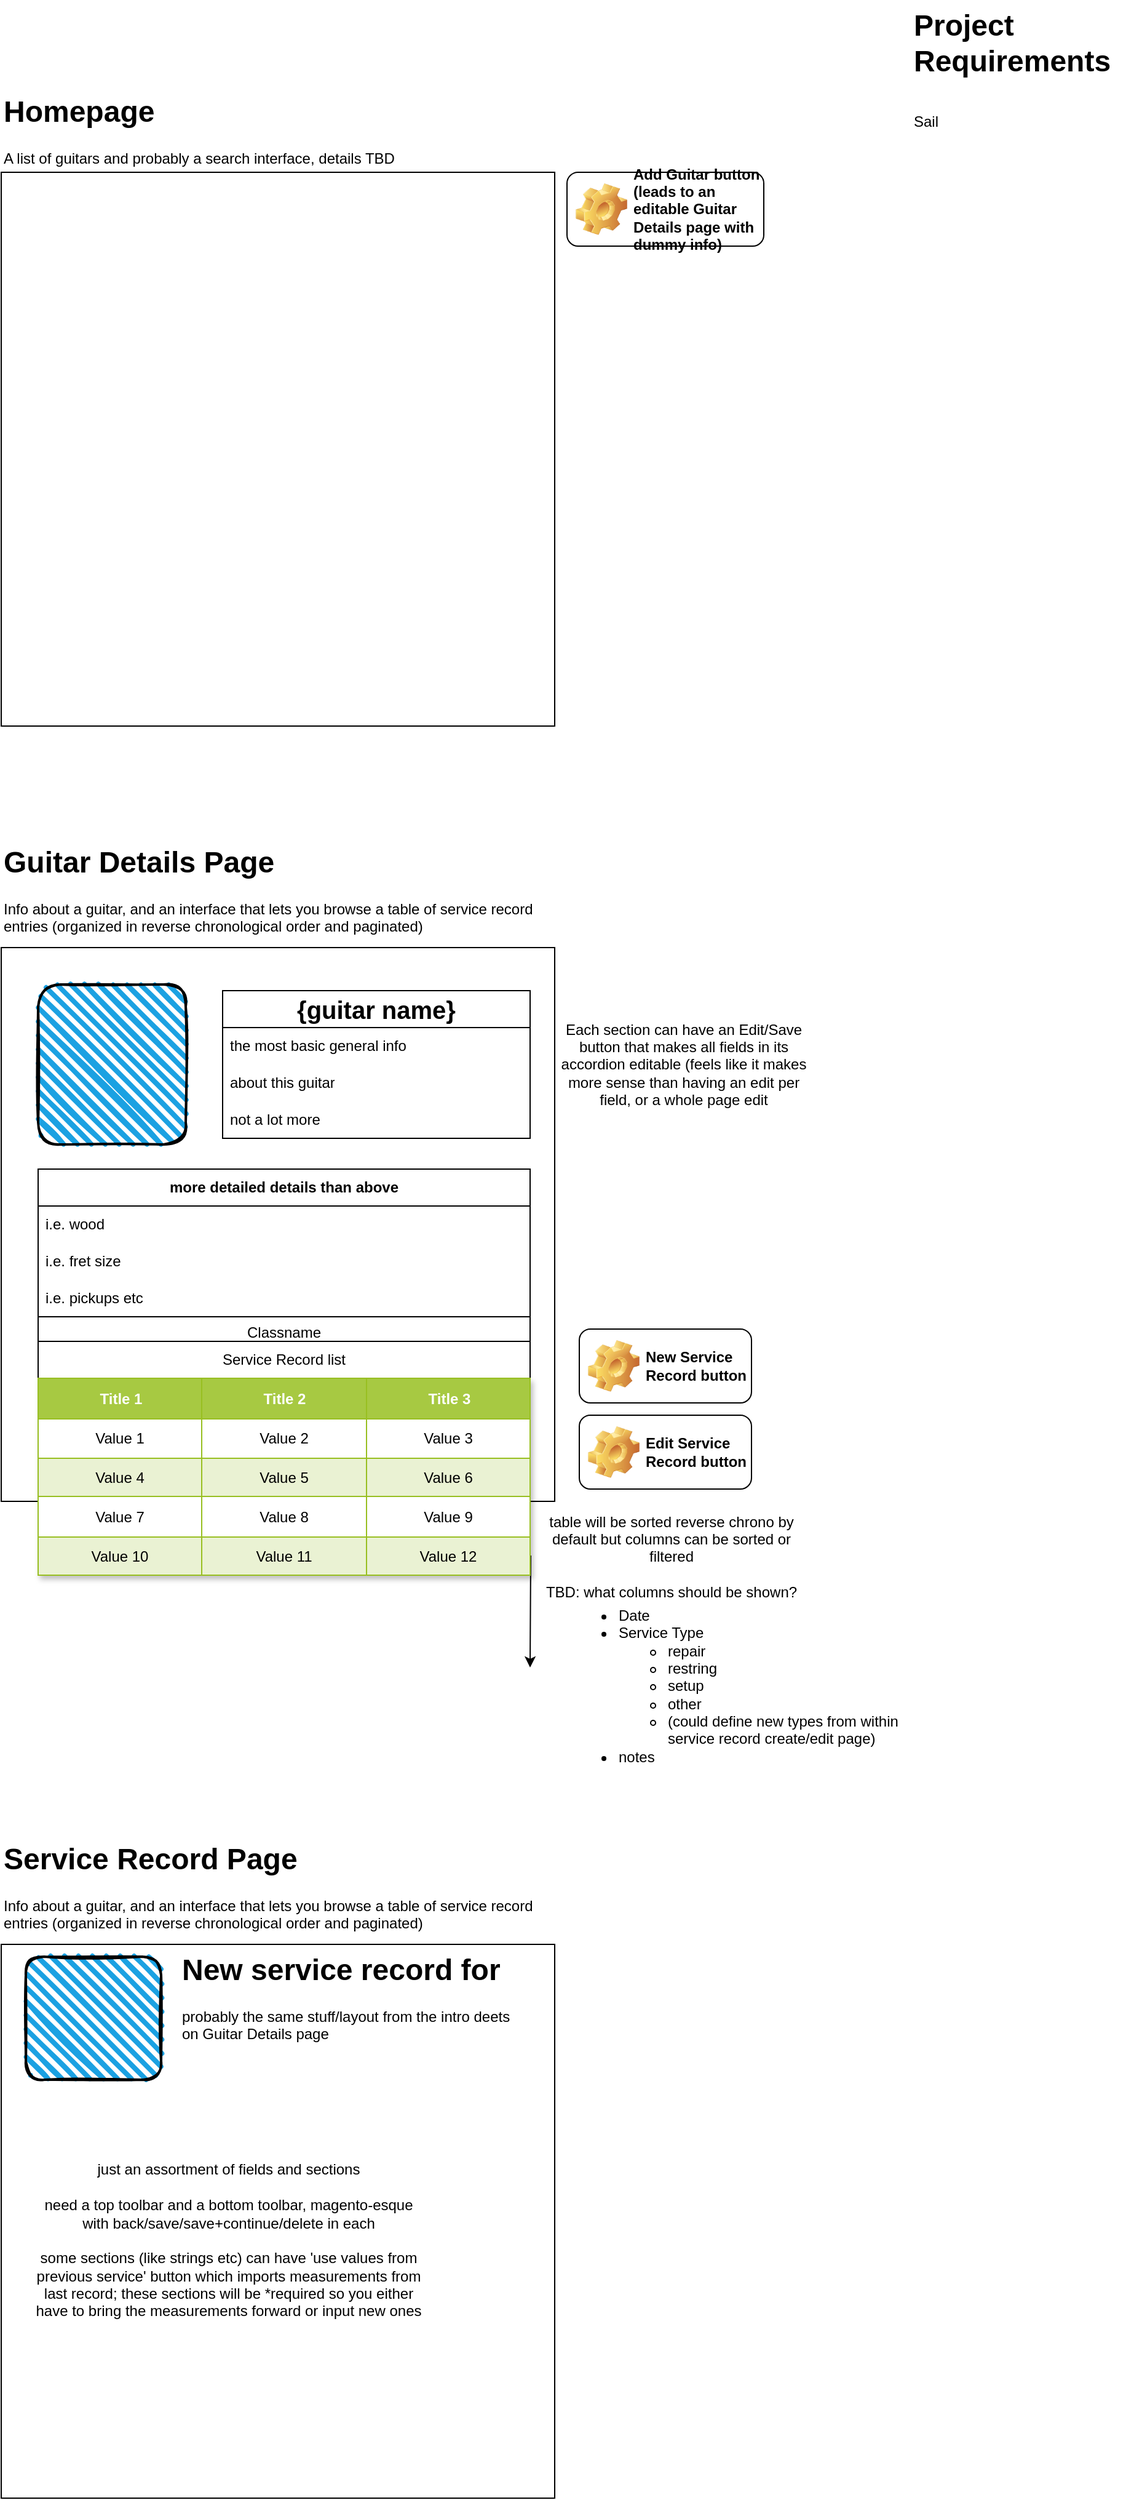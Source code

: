 <mxfile version="24.7.6">
  <diagram name="Page-1" id="5f0bae14-7c28-e335-631c-24af17079c00">
    <mxGraphModel dx="1194" dy="731" grid="1" gridSize="10" guides="1" tooltips="1" connect="1" arrows="1" fold="1" page="1" pageScale="1" pageWidth="1100" pageHeight="850" background="none" math="0" shadow="0">
      <root>
        <mxCell id="0" />
        <mxCell id="1" parent="0" />
        <mxCell id="gQ4Etl3tVQtRYQXz0Avo-1" value="" style="whiteSpace=wrap;html=1;aspect=fixed;" vertex="1" parent="1">
          <mxGeometry x="110" y="160" width="450" height="450" as="geometry" />
        </mxCell>
        <mxCell id="gQ4Etl3tVQtRYQXz0Avo-4" value="&lt;h1 style=&quot;margin-top: 0px;&quot;&gt;Homepage&lt;/h1&gt;&lt;p&gt;A list of guitars and probably a search interface, details TBD&lt;/p&gt;" style="text;html=1;whiteSpace=wrap;overflow=hidden;rounded=0;" vertex="1" parent="1">
          <mxGeometry x="110" y="90" width="450" height="120" as="geometry" />
        </mxCell>
        <mxCell id="gQ4Etl3tVQtRYQXz0Avo-5" value="" style="whiteSpace=wrap;html=1;aspect=fixed;" vertex="1" parent="1">
          <mxGeometry x="110" y="790" width="450" height="450" as="geometry" />
        </mxCell>
        <mxCell id="gQ4Etl3tVQtRYQXz0Avo-6" value="&lt;h1 style=&quot;margin-top: 0px;&quot;&gt;Guitar Details Page&lt;/h1&gt;&lt;p&gt;Info about a guitar, and an interface that lets you browse a table of service record entries (organized in reverse chronological order and paginated)&lt;/p&gt;" style="text;html=1;whiteSpace=wrap;overflow=hidden;rounded=0;" vertex="1" parent="1">
          <mxGeometry x="110" y="700" width="450" height="90" as="geometry" />
        </mxCell>
        <mxCell id="gQ4Etl3tVQtRYQXz0Avo-7" value="" style="rounded=1;whiteSpace=wrap;html=1;strokeWidth=2;fillWeight=4;hachureGap=8;hachureAngle=45;fillColor=#1ba1e2;sketch=1;" vertex="1" parent="1">
          <mxGeometry x="140" y="820" width="120" height="130" as="geometry" />
        </mxCell>
        <mxCell id="gQ4Etl3tVQtRYQXz0Avo-8" value="&lt;b&gt;&lt;font style=&quot;font-size: 20px;&quot;&gt;{guitar name}&lt;/font&gt;&lt;/b&gt;" style="swimlane;fontStyle=0;childLayout=stackLayout;horizontal=1;startSize=30;horizontalStack=0;resizeParent=1;resizeParentMax=0;resizeLast=0;collapsible=1;marginBottom=0;whiteSpace=wrap;html=1;" vertex="1" parent="1">
          <mxGeometry x="290" y="825" width="250" height="120" as="geometry" />
        </mxCell>
        <mxCell id="gQ4Etl3tVQtRYQXz0Avo-9" value="the most basic general info" style="text;strokeColor=none;fillColor=none;align=left;verticalAlign=middle;spacingLeft=4;spacingRight=4;overflow=hidden;points=[[0,0.5],[1,0.5]];portConstraint=eastwest;rotatable=0;whiteSpace=wrap;html=1;" vertex="1" parent="gQ4Etl3tVQtRYQXz0Avo-8">
          <mxGeometry y="30" width="250" height="30" as="geometry" />
        </mxCell>
        <mxCell id="gQ4Etl3tVQtRYQXz0Avo-10" value="about this guitar" style="text;strokeColor=none;fillColor=none;align=left;verticalAlign=middle;spacingLeft=4;spacingRight=4;overflow=hidden;points=[[0,0.5],[1,0.5]];portConstraint=eastwest;rotatable=0;whiteSpace=wrap;html=1;" vertex="1" parent="gQ4Etl3tVQtRYQXz0Avo-8">
          <mxGeometry y="60" width="250" height="30" as="geometry" />
        </mxCell>
        <mxCell id="gQ4Etl3tVQtRYQXz0Avo-11" value="not a lot more" style="text;strokeColor=none;fillColor=none;align=left;verticalAlign=middle;spacingLeft=4;spacingRight=4;overflow=hidden;points=[[0,0.5],[1,0.5]];portConstraint=eastwest;rotatable=0;whiteSpace=wrap;html=1;" vertex="1" parent="gQ4Etl3tVQtRYQXz0Avo-8">
          <mxGeometry y="90" width="250" height="30" as="geometry" />
        </mxCell>
        <mxCell id="gQ4Etl3tVQtRYQXz0Avo-20" value="" style="edgeStyle=orthogonalEdgeStyle;rounded=0;orthogonalLoop=1;jettySize=auto;html=1;" edge="1" parent="1" source="gQ4Etl3tVQtRYQXz0Avo-12">
          <mxGeometry relative="1" as="geometry">
            <mxPoint x="540" y="1375" as="targetPoint" />
          </mxGeometry>
        </mxCell>
        <mxCell id="gQ4Etl3tVQtRYQXz0Avo-12" value="&lt;b&gt;more detailed details than above&lt;/b&gt;" style="swimlane;fontStyle=0;childLayout=stackLayout;horizontal=1;startSize=30;horizontalStack=0;resizeParent=1;resizeParentMax=0;resizeLast=0;collapsible=1;marginBottom=0;whiteSpace=wrap;html=1;" vertex="1" parent="1">
          <mxGeometry x="140" y="970" width="400" height="224" as="geometry" />
        </mxCell>
        <mxCell id="gQ4Etl3tVQtRYQXz0Avo-13" value="i.e. wood&amp;nbsp;" style="text;strokeColor=none;fillColor=none;align=left;verticalAlign=middle;spacingLeft=4;spacingRight=4;overflow=hidden;points=[[0,0.5],[1,0.5]];portConstraint=eastwest;rotatable=0;whiteSpace=wrap;html=1;" vertex="1" parent="gQ4Etl3tVQtRYQXz0Avo-12">
          <mxGeometry y="30" width="400" height="30" as="geometry" />
        </mxCell>
        <mxCell id="gQ4Etl3tVQtRYQXz0Avo-14" value="i.e. fret size" style="text;strokeColor=none;fillColor=none;align=left;verticalAlign=middle;spacingLeft=4;spacingRight=4;overflow=hidden;points=[[0,0.5],[1,0.5]];portConstraint=eastwest;rotatable=0;whiteSpace=wrap;html=1;" vertex="1" parent="gQ4Etl3tVQtRYQXz0Avo-12">
          <mxGeometry y="60" width="400" height="30" as="geometry" />
        </mxCell>
        <mxCell id="gQ4Etl3tVQtRYQXz0Avo-15" value="i.e. pickups etc" style="text;strokeColor=none;fillColor=none;align=left;verticalAlign=middle;spacingLeft=4;spacingRight=4;overflow=hidden;points=[[0,0.5],[1,0.5]];portConstraint=eastwest;rotatable=0;whiteSpace=wrap;html=1;" vertex="1" parent="gQ4Etl3tVQtRYQXz0Avo-12">
          <mxGeometry y="90" width="400" height="30" as="geometry" />
        </mxCell>
        <mxCell id="gQ4Etl3tVQtRYQXz0Avo-52" value="Classname" style="swimlane;fontStyle=0;childLayout=stackLayout;horizontal=1;startSize=26;fillColor=none;horizontalStack=0;resizeParent=1;resizeParentMax=0;resizeLast=0;collapsible=1;marginBottom=0;whiteSpace=wrap;html=1;" vertex="1" parent="gQ4Etl3tVQtRYQXz0Avo-12">
          <mxGeometry y="120" width="400" height="104" as="geometry" />
        </mxCell>
        <mxCell id="gQ4Etl3tVQtRYQXz0Avo-53" value="+ field: type" style="text;strokeColor=none;fillColor=none;align=left;verticalAlign=top;spacingLeft=4;spacingRight=4;overflow=hidden;rotatable=0;points=[[0,0.5],[1,0.5]];portConstraint=eastwest;whiteSpace=wrap;html=1;" vertex="1" parent="gQ4Etl3tVQtRYQXz0Avo-52">
          <mxGeometry y="26" width="400" height="26" as="geometry" />
        </mxCell>
        <mxCell id="gQ4Etl3tVQtRYQXz0Avo-54" value="+ field: type" style="text;strokeColor=none;fillColor=none;align=left;verticalAlign=top;spacingLeft=4;spacingRight=4;overflow=hidden;rotatable=0;points=[[0,0.5],[1,0.5]];portConstraint=eastwest;whiteSpace=wrap;html=1;" vertex="1" parent="gQ4Etl3tVQtRYQXz0Avo-52">
          <mxGeometry y="52" width="400" height="26" as="geometry" />
        </mxCell>
        <mxCell id="gQ4Etl3tVQtRYQXz0Avo-55" value="+ field: type" style="text;strokeColor=none;fillColor=none;align=left;verticalAlign=top;spacingLeft=4;spacingRight=4;overflow=hidden;rotatable=0;points=[[0,0.5],[1,0.5]];portConstraint=eastwest;whiteSpace=wrap;html=1;" vertex="1" parent="gQ4Etl3tVQtRYQXz0Avo-52">
          <mxGeometry y="78" width="400" height="26" as="geometry" />
        </mxCell>
        <mxCell id="gQ4Etl3tVQtRYQXz0Avo-16" value="Service Record list" style="swimlane;fontStyle=0;childLayout=stackLayout;horizontal=1;startSize=30;horizontalStack=0;resizeParent=1;resizeParentMax=0;resizeLast=0;collapsible=1;marginBottom=0;whiteSpace=wrap;html=1;" vertex="1" parent="1">
          <mxGeometry x="140" y="1110" width="400" height="190" as="geometry" />
        </mxCell>
        <mxCell id="gQ4Etl3tVQtRYQXz0Avo-21" value="Assets" style="childLayout=tableLayout;recursiveResize=0;strokeColor=#98bf21;fillColor=#A7C942;shadow=1;" vertex="1" parent="gQ4Etl3tVQtRYQXz0Avo-16">
          <mxGeometry y="30" width="400" height="160" as="geometry" />
        </mxCell>
        <mxCell id="gQ4Etl3tVQtRYQXz0Avo-22" style="shape=tableRow;horizontal=0;startSize=0;swimlaneHead=0;swimlaneBody=0;top=0;left=0;bottom=0;right=0;dropTarget=0;collapsible=0;recursiveResize=0;expand=0;fontStyle=0;strokeColor=inherit;fillColor=#ffffff;" vertex="1" parent="gQ4Etl3tVQtRYQXz0Avo-21">
          <mxGeometry width="400" height="33" as="geometry" />
        </mxCell>
        <mxCell id="gQ4Etl3tVQtRYQXz0Avo-23" value="Title 1" style="connectable=0;recursiveResize=0;strokeColor=inherit;fillColor=#A7C942;align=center;fontStyle=1;fontColor=#FFFFFF;html=1;" vertex="1" parent="gQ4Etl3tVQtRYQXz0Avo-22">
          <mxGeometry width="133" height="33" as="geometry">
            <mxRectangle width="133" height="33" as="alternateBounds" />
          </mxGeometry>
        </mxCell>
        <mxCell id="gQ4Etl3tVQtRYQXz0Avo-24" value="Title 2" style="connectable=0;recursiveResize=0;strokeColor=inherit;fillColor=#A7C942;align=center;fontStyle=1;fontColor=#FFFFFF;html=1;" vertex="1" parent="gQ4Etl3tVQtRYQXz0Avo-22">
          <mxGeometry x="133" width="134" height="33" as="geometry">
            <mxRectangle width="134" height="33" as="alternateBounds" />
          </mxGeometry>
        </mxCell>
        <mxCell id="gQ4Etl3tVQtRYQXz0Avo-25" value="Title 3" style="connectable=0;recursiveResize=0;strokeColor=inherit;fillColor=#A7C942;align=center;fontStyle=1;fontColor=#FFFFFF;html=1;" vertex="1" parent="gQ4Etl3tVQtRYQXz0Avo-22">
          <mxGeometry x="267" width="133" height="33" as="geometry">
            <mxRectangle width="133" height="33" as="alternateBounds" />
          </mxGeometry>
        </mxCell>
        <mxCell id="gQ4Etl3tVQtRYQXz0Avo-26" value="" style="shape=tableRow;horizontal=0;startSize=0;swimlaneHead=0;swimlaneBody=0;top=0;left=0;bottom=0;right=0;dropTarget=0;collapsible=0;recursiveResize=0;expand=0;fontStyle=0;strokeColor=inherit;fillColor=#ffffff;" vertex="1" parent="gQ4Etl3tVQtRYQXz0Avo-21">
          <mxGeometry y="33" width="400" height="32" as="geometry" />
        </mxCell>
        <mxCell id="gQ4Etl3tVQtRYQXz0Avo-27" value="Value 1" style="connectable=0;recursiveResize=0;strokeColor=inherit;fillColor=inherit;align=center;whiteSpace=wrap;html=1;" vertex="1" parent="gQ4Etl3tVQtRYQXz0Avo-26">
          <mxGeometry width="133" height="32" as="geometry">
            <mxRectangle width="133" height="32" as="alternateBounds" />
          </mxGeometry>
        </mxCell>
        <mxCell id="gQ4Etl3tVQtRYQXz0Avo-28" value="Value 2" style="connectable=0;recursiveResize=0;strokeColor=inherit;fillColor=inherit;align=center;whiteSpace=wrap;html=1;" vertex="1" parent="gQ4Etl3tVQtRYQXz0Avo-26">
          <mxGeometry x="133" width="134" height="32" as="geometry">
            <mxRectangle width="134" height="32" as="alternateBounds" />
          </mxGeometry>
        </mxCell>
        <mxCell id="gQ4Etl3tVQtRYQXz0Avo-29" value="Value 3" style="connectable=0;recursiveResize=0;strokeColor=inherit;fillColor=inherit;align=center;whiteSpace=wrap;html=1;" vertex="1" parent="gQ4Etl3tVQtRYQXz0Avo-26">
          <mxGeometry x="267" width="133" height="32" as="geometry">
            <mxRectangle width="133" height="32" as="alternateBounds" />
          </mxGeometry>
        </mxCell>
        <mxCell id="gQ4Etl3tVQtRYQXz0Avo-30" value="" style="shape=tableRow;horizontal=0;startSize=0;swimlaneHead=0;swimlaneBody=0;top=0;left=0;bottom=0;right=0;dropTarget=0;collapsible=0;recursiveResize=0;expand=0;fontStyle=1;strokeColor=inherit;fillColor=#EAF2D3;" vertex="1" parent="gQ4Etl3tVQtRYQXz0Avo-21">
          <mxGeometry y="65" width="400" height="31" as="geometry" />
        </mxCell>
        <mxCell id="gQ4Etl3tVQtRYQXz0Avo-31" value="Value 4" style="connectable=0;recursiveResize=0;strokeColor=inherit;fillColor=inherit;whiteSpace=wrap;html=1;" vertex="1" parent="gQ4Etl3tVQtRYQXz0Avo-30">
          <mxGeometry width="133" height="31" as="geometry">
            <mxRectangle width="133" height="31" as="alternateBounds" />
          </mxGeometry>
        </mxCell>
        <mxCell id="gQ4Etl3tVQtRYQXz0Avo-32" value="Value 5" style="connectable=0;recursiveResize=0;strokeColor=inherit;fillColor=inherit;whiteSpace=wrap;html=1;" vertex="1" parent="gQ4Etl3tVQtRYQXz0Avo-30">
          <mxGeometry x="133" width="134" height="31" as="geometry">
            <mxRectangle width="134" height="31" as="alternateBounds" />
          </mxGeometry>
        </mxCell>
        <mxCell id="gQ4Etl3tVQtRYQXz0Avo-33" value="Value 6" style="connectable=0;recursiveResize=0;strokeColor=inherit;fillColor=inherit;whiteSpace=wrap;html=1;" vertex="1" parent="gQ4Etl3tVQtRYQXz0Avo-30">
          <mxGeometry x="267" width="133" height="31" as="geometry">
            <mxRectangle width="133" height="31" as="alternateBounds" />
          </mxGeometry>
        </mxCell>
        <mxCell id="gQ4Etl3tVQtRYQXz0Avo-34" value="" style="shape=tableRow;horizontal=0;startSize=0;swimlaneHead=0;swimlaneBody=0;top=0;left=0;bottom=0;right=0;dropTarget=0;collapsible=0;recursiveResize=0;expand=0;fontStyle=0;strokeColor=inherit;fillColor=#ffffff;" vertex="1" parent="gQ4Etl3tVQtRYQXz0Avo-21">
          <mxGeometry y="96" width="400" height="33" as="geometry" />
        </mxCell>
        <mxCell id="gQ4Etl3tVQtRYQXz0Avo-35" value="Value 7" style="connectable=0;recursiveResize=0;strokeColor=inherit;fillColor=inherit;fontStyle=0;align=center;whiteSpace=wrap;html=1;" vertex="1" parent="gQ4Etl3tVQtRYQXz0Avo-34">
          <mxGeometry width="133" height="33" as="geometry">
            <mxRectangle width="133" height="33" as="alternateBounds" />
          </mxGeometry>
        </mxCell>
        <mxCell id="gQ4Etl3tVQtRYQXz0Avo-36" value="Value 8" style="connectable=0;recursiveResize=0;strokeColor=inherit;fillColor=inherit;fontStyle=0;align=center;whiteSpace=wrap;html=1;" vertex="1" parent="gQ4Etl3tVQtRYQXz0Avo-34">
          <mxGeometry x="133" width="134" height="33" as="geometry">
            <mxRectangle width="134" height="33" as="alternateBounds" />
          </mxGeometry>
        </mxCell>
        <mxCell id="gQ4Etl3tVQtRYQXz0Avo-37" value="Value 9" style="connectable=0;recursiveResize=0;strokeColor=inherit;fillColor=inherit;fontStyle=0;align=center;whiteSpace=wrap;html=1;" vertex="1" parent="gQ4Etl3tVQtRYQXz0Avo-34">
          <mxGeometry x="267" width="133" height="33" as="geometry">
            <mxRectangle width="133" height="33" as="alternateBounds" />
          </mxGeometry>
        </mxCell>
        <mxCell id="gQ4Etl3tVQtRYQXz0Avo-38" value="" style="shape=tableRow;horizontal=0;startSize=0;swimlaneHead=0;swimlaneBody=0;top=0;left=0;bottom=0;right=0;dropTarget=0;collapsible=0;recursiveResize=0;expand=0;fontStyle=1;strokeColor=inherit;fillColor=#EAF2D3;" vertex="1" parent="gQ4Etl3tVQtRYQXz0Avo-21">
          <mxGeometry y="129" width="400" height="31" as="geometry" />
        </mxCell>
        <mxCell id="gQ4Etl3tVQtRYQXz0Avo-39" value="Value 10" style="connectable=0;recursiveResize=0;strokeColor=inherit;fillColor=inherit;whiteSpace=wrap;html=1;" vertex="1" parent="gQ4Etl3tVQtRYQXz0Avo-38">
          <mxGeometry width="133" height="31" as="geometry">
            <mxRectangle width="133" height="31" as="alternateBounds" />
          </mxGeometry>
        </mxCell>
        <mxCell id="gQ4Etl3tVQtRYQXz0Avo-40" value="Value 11" style="connectable=0;recursiveResize=0;strokeColor=inherit;fillColor=inherit;whiteSpace=wrap;html=1;" vertex="1" parent="gQ4Etl3tVQtRYQXz0Avo-38">
          <mxGeometry x="133" width="134" height="31" as="geometry">
            <mxRectangle width="134" height="31" as="alternateBounds" />
          </mxGeometry>
        </mxCell>
        <mxCell id="gQ4Etl3tVQtRYQXz0Avo-41" value="Value 12" style="connectable=0;recursiveResize=0;strokeColor=inherit;fillColor=inherit;whiteSpace=wrap;html=1;" vertex="1" parent="gQ4Etl3tVQtRYQXz0Avo-38">
          <mxGeometry x="267" width="133" height="31" as="geometry">
            <mxRectangle width="133" height="31" as="alternateBounds" />
          </mxGeometry>
        </mxCell>
        <mxCell id="gQ4Etl3tVQtRYQXz0Avo-42" value="Add Guitar button (leads to an editable Guitar Details page with dummy info)" style="label;whiteSpace=wrap;html=1;image=img/clipart/Gear_128x128.png" vertex="1" parent="1">
          <mxGeometry x="570" y="160" width="160" height="60" as="geometry" />
        </mxCell>
        <mxCell id="gQ4Etl3tVQtRYQXz0Avo-43" value="New Service Record button" style="label;whiteSpace=wrap;html=1;image=img/clipart/Gear_128x128.png" vertex="1" parent="1">
          <mxGeometry x="580" y="1100" width="140" height="60" as="geometry" />
        </mxCell>
        <mxCell id="gQ4Etl3tVQtRYQXz0Avo-44" value="Edit Service Record button" style="label;whiteSpace=wrap;html=1;image=img/clipart/Gear_128x128.png" vertex="1" parent="1">
          <mxGeometry x="580" y="1170" width="140" height="60" as="geometry" />
        </mxCell>
        <mxCell id="gQ4Etl3tVQtRYQXz0Avo-46" value="Each section can have an Edit/Save button that makes all fields in its accordion editable (feels like it makes more sense than having an edit per field, or a whole page edit&lt;span style=&quot;color: rgba(0, 0, 0, 0); font-family: monospace; font-size: 0px; text-align: start; text-wrap: nowrap;&quot;&gt;%3CmxGraphModel%3E%3Croot%3E%3CmxCell%20id%3D%220%22%2F%3E%3CmxCell%20id%3D%221%22%20parent%3D%220%22%2F%3E%3CmxCell%20id%3D%222%22%20value%3D%22New%20Service%20Record%20button%22%20style%3D%22label%3BwhiteSpace%3Dwrap%3Bhtml%3D1%3Bimage%3Dimg%2Fclipart%2FGear_128x128.png%22%20vertex%3D%221%22%20parent%3D%221%22%3E%3CmxGeometry%20x%3D%22580%22%20y%3D%221100%22%20width%3D%22140%22%20height%3D%2260%22%20as%3D%22geometry%22%2F%3E%3C%2FmxCell%3E%3C%2Froot%3E%3C%2FmxGraphModel%3E&lt;/span&gt;" style="text;html=1;align=center;verticalAlign=middle;whiteSpace=wrap;rounded=0;" vertex="1" parent="1">
          <mxGeometry x="560" y="870" width="210" height="30" as="geometry" />
        </mxCell>
        <mxCell id="gQ4Etl3tVQtRYQXz0Avo-47" value="table will be sorted reverse chrono by default but columns can be sorted or filtered&lt;div&gt;&lt;br&gt;&lt;/div&gt;&lt;div&gt;TBD: what columns should be shown?&lt;/div&gt;" style="text;html=1;align=center;verticalAlign=middle;whiteSpace=wrap;rounded=0;" vertex="1" parent="1">
          <mxGeometry x="550" y="1270" width="210" height="30" as="geometry" />
        </mxCell>
        <mxCell id="gQ4Etl3tVQtRYQXz0Avo-76" value="&lt;ul&gt;&lt;li&gt;Date&lt;/li&gt;&lt;li&gt;Service Type&lt;/li&gt;&lt;ul&gt;&lt;li&gt;&lt;span style=&quot;background-color: initial;&quot;&gt;repair&lt;/span&gt;&lt;/li&gt;&lt;li&gt;&lt;span style=&quot;background-color: initial;&quot;&gt;restring&lt;/span&gt;&lt;/li&gt;&lt;li&gt;&lt;span style=&quot;background-color: initial;&quot;&gt;setup&lt;/span&gt;&lt;/li&gt;&lt;li&gt;&lt;span style=&quot;background-color: initial;&quot;&gt;other&lt;/span&gt;&lt;/li&gt;&lt;li&gt;&lt;span style=&quot;background-color: initial;&quot;&gt;(could define new types from within service record create/edit page)&lt;/span&gt;&lt;/li&gt;&lt;/ul&gt;&lt;li&gt;notes&lt;/li&gt;&lt;/ul&gt;" style="text;strokeColor=none;fillColor=none;html=1;whiteSpace=wrap;verticalAlign=middle;overflow=hidden;" vertex="1" parent="1">
          <mxGeometry x="570" y="1300" width="300" height="180" as="geometry" />
        </mxCell>
        <mxCell id="gQ4Etl3tVQtRYQXz0Avo-77" value="&lt;h1 style=&quot;margin-top: 0px;&quot;&gt;&lt;span style=&quot;background-color: initial;&quot;&gt;Project Requirements&lt;/span&gt;&lt;/h1&gt;&lt;h1 style=&quot;margin-top: 0px;&quot;&gt;&lt;span style=&quot;font-size: 12px; font-weight: 400;&quot;&gt;Sail&lt;/span&gt;&lt;/h1&gt;&lt;div&gt;&lt;span style=&quot;font-size: 12px; font-weight: 400;&quot;&gt;Laravel&lt;/span&gt;&lt;/div&gt;&lt;div&gt;&lt;span style=&quot;font-size: 12px; font-weight: 400;&quot;&gt;Vue (npm install vue)&lt;/span&gt;&lt;/div&gt;&lt;div&gt;&lt;span style=&quot;font-size: 12px; font-weight: 400;&quot;&gt;Sanctum (auth)&lt;/span&gt;&lt;/div&gt;&lt;div&gt;&lt;span style=&quot;font-size: 12px; font-weight: 400;&quot;&gt;&lt;br&gt;&lt;/span&gt;&lt;/div&gt;" style="text;html=1;whiteSpace=wrap;overflow=hidden;rounded=0;" vertex="1" parent="1">
          <mxGeometry x="850" y="20" width="180" height="120" as="geometry" />
        </mxCell>
        <mxCell id="gQ4Etl3tVQtRYQXz0Avo-78" value="" style="whiteSpace=wrap;html=1;aspect=fixed;" vertex="1" parent="1">
          <mxGeometry x="110" y="1600" width="450" height="450" as="geometry" />
        </mxCell>
        <mxCell id="gQ4Etl3tVQtRYQXz0Avo-79" value="&lt;h1 style=&quot;margin-top: 0px;&quot;&gt;Service Record Page&lt;/h1&gt;&lt;p&gt;Info about a guitar, and an interface that lets you browse a table of service record entries (organized in reverse chronological order and paginated)&lt;/p&gt;" style="text;html=1;whiteSpace=wrap;overflow=hidden;rounded=0;" vertex="1" parent="1">
          <mxGeometry x="110" y="1510" width="450" height="90" as="geometry" />
        </mxCell>
        <mxCell id="gQ4Etl3tVQtRYQXz0Avo-80" value="just an assortment of fields and sections&lt;div&gt;&lt;br&gt;&lt;/div&gt;&lt;div&gt;need a top toolbar and a bottom toolbar, magento-esque&lt;/div&gt;&lt;div&gt;with back/save/save+continue/delete in each&lt;/div&gt;&lt;div&gt;&lt;br&gt;&lt;/div&gt;&lt;div&gt;some sections (like strings etc) can have &#39;use values from previous service&#39; button which imports measurements from last record; these sections will be *required so you either have to bring the measurements forward or input new ones&lt;/div&gt;&lt;div&gt;&lt;br&gt;&lt;/div&gt;&lt;div&gt;&lt;br&gt;&lt;/div&gt;" style="text;html=1;align=center;verticalAlign=middle;whiteSpace=wrap;rounded=0;" vertex="1" parent="1">
          <mxGeometry x="130" y="1760" width="330" height="190" as="geometry" />
        </mxCell>
        <mxCell id="gQ4Etl3tVQtRYQXz0Avo-83" value="&lt;h1 style=&quot;margin-top: 0px;&quot;&gt;New service record for&amp;nbsp;&lt;/h1&gt;&lt;p&gt;probably the same stuff/layout from the intro deets on Guitar Details page&lt;/p&gt;" style="text;html=1;whiteSpace=wrap;overflow=hidden;rounded=0;" vertex="1" parent="1">
          <mxGeometry x="255" y="1600" width="285" height="120" as="geometry" />
        </mxCell>
        <mxCell id="gQ4Etl3tVQtRYQXz0Avo-84" value="" style="rounded=1;whiteSpace=wrap;html=1;strokeWidth=2;fillWeight=4;hachureGap=8;hachureAngle=45;fillColor=#1ba1e2;sketch=1;" vertex="1" parent="1">
          <mxGeometry x="130" y="1610" width="110" height="100" as="geometry" />
        </mxCell>
      </root>
    </mxGraphModel>
  </diagram>
</mxfile>

